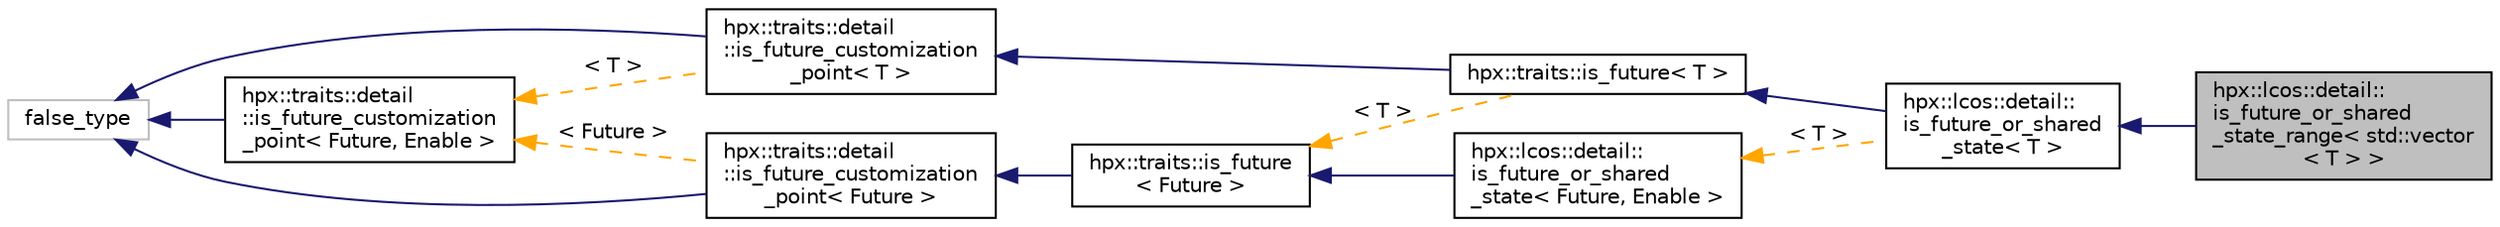 digraph "hpx::lcos::detail::is_future_or_shared_state_range&lt; std::vector&lt; T &gt; &gt;"
{
  edge [fontname="Helvetica",fontsize="10",labelfontname="Helvetica",labelfontsize="10"];
  node [fontname="Helvetica",fontsize="10",shape=record];
  rankdir="LR";
  Node9 [label="hpx::lcos::detail::\lis_future_or_shared\l_state_range\< std::vector\l\< T \> \>",height=0.2,width=0.4,color="black", fillcolor="grey75", style="filled", fontcolor="black"];
  Node10 -> Node9 [dir="back",color="midnightblue",fontsize="10",style="solid",fontname="Helvetica"];
  Node10 [label="hpx::lcos::detail::\lis_future_or_shared\l_state\< T \>",height=0.2,width=0.4,color="black", fillcolor="white", style="filled",URL="$d5/def/structhpx_1_1lcos_1_1detail_1_1is__future__or__shared__state.html"];
  Node11 -> Node10 [dir="back",color="midnightblue",fontsize="10",style="solid",fontname="Helvetica"];
  Node11 [label="hpx::traits::is_future\< T \>",height=0.2,width=0.4,color="black", fillcolor="white", style="filled",URL="$d0/dab/structhpx_1_1traits_1_1is__future.html"];
  Node12 -> Node11 [dir="back",color="midnightblue",fontsize="10",style="solid",fontname="Helvetica"];
  Node12 [label="hpx::traits::detail\l::is_future_customization\l_point\< T \>",height=0.2,width=0.4,color="black", fillcolor="white", style="filled",URL="$d9/d0b/structhpx_1_1traits_1_1detail_1_1is__future__customization__point.html"];
  Node13 -> Node12 [dir="back",color="midnightblue",fontsize="10",style="solid",fontname="Helvetica"];
  Node13 [label="false_type",height=0.2,width=0.4,color="grey75", fillcolor="white", style="filled"];
  Node14 -> Node12 [dir="back",color="orange",fontsize="10",style="dashed",label=" \< T \>" ,fontname="Helvetica"];
  Node14 [label="hpx::traits::detail\l::is_future_customization\l_point\< Future, Enable \>",height=0.2,width=0.4,color="black", fillcolor="white", style="filled",URL="$d9/d0b/structhpx_1_1traits_1_1detail_1_1is__future__customization__point.html"];
  Node13 -> Node14 [dir="back",color="midnightblue",fontsize="10",style="solid",fontname="Helvetica"];
  Node15 -> Node11 [dir="back",color="orange",fontsize="10",style="dashed",label=" \< T \>" ,fontname="Helvetica"];
  Node15 [label="hpx::traits::is_future\l\< Future \>",height=0.2,width=0.4,color="black", fillcolor="white", style="filled",URL="$d0/dab/structhpx_1_1traits_1_1is__future.html"];
  Node16 -> Node15 [dir="back",color="midnightblue",fontsize="10",style="solid",fontname="Helvetica"];
  Node16 [label="hpx::traits::detail\l::is_future_customization\l_point\< Future \>",height=0.2,width=0.4,color="black", fillcolor="white", style="filled",URL="$d9/d0b/structhpx_1_1traits_1_1detail_1_1is__future__customization__point.html"];
  Node13 -> Node16 [dir="back",color="midnightblue",fontsize="10",style="solid",fontname="Helvetica"];
  Node14 -> Node16 [dir="back",color="orange",fontsize="10",style="dashed",label=" \< Future \>" ,fontname="Helvetica"];
  Node17 -> Node10 [dir="back",color="orange",fontsize="10",style="dashed",label=" \< T \>" ,fontname="Helvetica"];
  Node17 [label="hpx::lcos::detail::\lis_future_or_shared\l_state\< Future, Enable \>",height=0.2,width=0.4,color="black", fillcolor="white", style="filled",URL="$d5/def/structhpx_1_1lcos_1_1detail_1_1is__future__or__shared__state.html"];
  Node15 -> Node17 [dir="back",color="midnightblue",fontsize="10",style="solid",fontname="Helvetica"];
}
